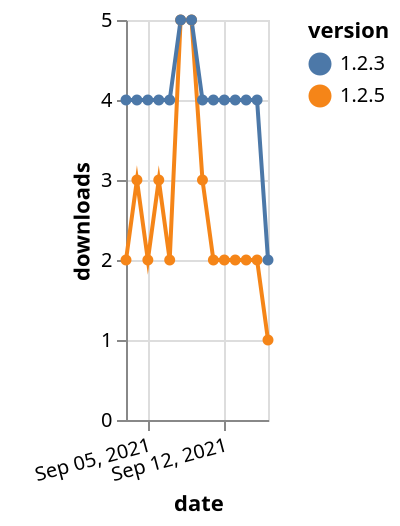 {"$schema": "https://vega.github.io/schema/vega-lite/v5.json", "description": "A simple bar chart with embedded data.", "data": {"values": [{"date": "2021-09-03", "total": 3472, "delta": 2, "version": "1.2.5"}, {"date": "2021-09-04", "total": 3475, "delta": 3, "version": "1.2.5"}, {"date": "2021-09-05", "total": 3477, "delta": 2, "version": "1.2.5"}, {"date": "2021-09-06", "total": 3480, "delta": 3, "version": "1.2.5"}, {"date": "2021-09-07", "total": 3482, "delta": 2, "version": "1.2.5"}, {"date": "2021-09-08", "total": 3487, "delta": 5, "version": "1.2.5"}, {"date": "2021-09-09", "total": 3492, "delta": 5, "version": "1.2.5"}, {"date": "2021-09-10", "total": 3495, "delta": 3, "version": "1.2.5"}, {"date": "2021-09-11", "total": 3497, "delta": 2, "version": "1.2.5"}, {"date": "2021-09-12", "total": 3499, "delta": 2, "version": "1.2.5"}, {"date": "2021-09-13", "total": 3501, "delta": 2, "version": "1.2.5"}, {"date": "2021-09-14", "total": 3503, "delta": 2, "version": "1.2.5"}, {"date": "2021-09-15", "total": 3505, "delta": 2, "version": "1.2.5"}, {"date": "2021-09-16", "total": 3506, "delta": 1, "version": "1.2.5"}, {"date": "2021-09-03", "total": 4891, "delta": 4, "version": "1.2.3"}, {"date": "2021-09-04", "total": 4895, "delta": 4, "version": "1.2.3"}, {"date": "2021-09-05", "total": 4899, "delta": 4, "version": "1.2.3"}, {"date": "2021-09-06", "total": 4903, "delta": 4, "version": "1.2.3"}, {"date": "2021-09-07", "total": 4907, "delta": 4, "version": "1.2.3"}, {"date": "2021-09-08", "total": 4912, "delta": 5, "version": "1.2.3"}, {"date": "2021-09-09", "total": 4917, "delta": 5, "version": "1.2.3"}, {"date": "2021-09-10", "total": 4921, "delta": 4, "version": "1.2.3"}, {"date": "2021-09-11", "total": 4925, "delta": 4, "version": "1.2.3"}, {"date": "2021-09-12", "total": 4929, "delta": 4, "version": "1.2.3"}, {"date": "2021-09-13", "total": 4933, "delta": 4, "version": "1.2.3"}, {"date": "2021-09-14", "total": 4937, "delta": 4, "version": "1.2.3"}, {"date": "2021-09-15", "total": 4941, "delta": 4, "version": "1.2.3"}, {"date": "2021-09-16", "total": 4943, "delta": 2, "version": "1.2.3"}]}, "width": "container", "mark": {"type": "line", "point": {"filled": true}}, "encoding": {"x": {"field": "date", "type": "temporal", "timeUnit": "yearmonthdate", "title": "date", "axis": {"labelAngle": -15}}, "y": {"field": "delta", "type": "quantitative", "title": "downloads"}, "color": {"field": "version", "type": "nominal"}, "tooltip": {"field": "delta"}}}